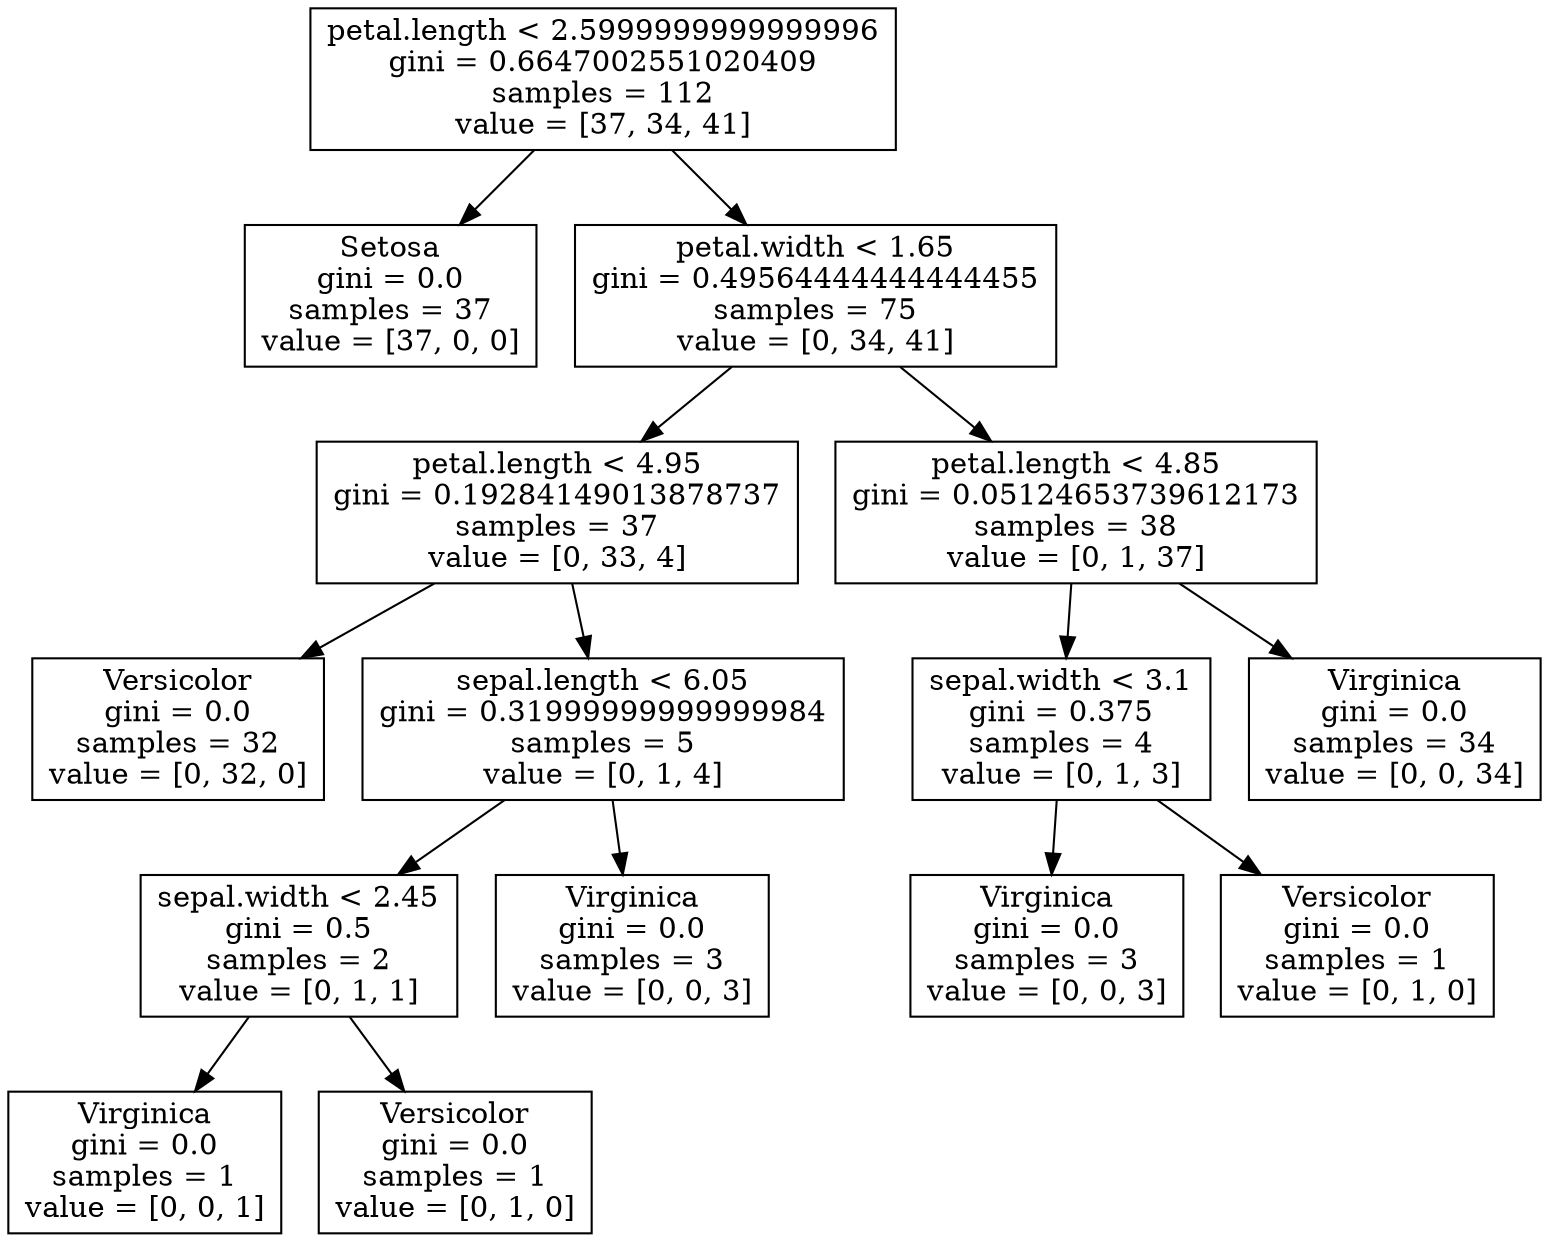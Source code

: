 digraph Tree {
node [shape=box] ;
0 [label="petal.length < 2.5999999999999996\ngini = 0.6647002551020409\nsamples = 112\nvalue = [37, 34, 41]"] ;
0 -> 1
1 [label="Setosa\ngini = 0.0\nsamples = 37\nvalue = [37, 0, 0]"] ;
0 -> 2
2 [label="petal.width < 1.65\ngini = 0.49564444444444455\nsamples = 75\nvalue = [0, 34, 41]"] ;
2 -> 3
3 [label="petal.length < 4.95\ngini = 0.19284149013878737\nsamples = 37\nvalue = [0, 33, 4]"] ;
3 -> 4
4 [label="Versicolor\ngini = 0.0\nsamples = 32\nvalue = [0, 32, 0]"] ;
3 -> 5
5 [label="sepal.length < 6.05\ngini = 0.31999999999999984\nsamples = 5\nvalue = [0, 1, 4]"] ;
5 -> 6
6 [label="sepal.width < 2.45\ngini = 0.5\nsamples = 2\nvalue = [0, 1, 1]"] ;
6 -> 7
7 [label="Virginica\ngini = 0.0\nsamples = 1\nvalue = [0, 0, 1]"] ;
6 -> 8
8 [label="Versicolor\ngini = 0.0\nsamples = 1\nvalue = [0, 1, 0]"] ;
5 -> 9
9 [label="Virginica\ngini = 0.0\nsamples = 3\nvalue = [0, 0, 3]"] ;
2 -> 10
10 [label="petal.length < 4.85\ngini = 0.05124653739612173\nsamples = 38\nvalue = [0, 1, 37]"] ;
10 -> 11
11 [label="sepal.width < 3.1\ngini = 0.375\nsamples = 4\nvalue = [0, 1, 3]"] ;
11 -> 12
12 [label="Virginica\ngini = 0.0\nsamples = 3\nvalue = [0, 0, 3]"] ;
11 -> 13
13 [label="Versicolor\ngini = 0.0\nsamples = 1\nvalue = [0, 1, 0]"] ;
10 -> 14
14 [label="Virginica\ngini = 0.0\nsamples = 34\nvalue = [0, 0, 34]"] ;
}
